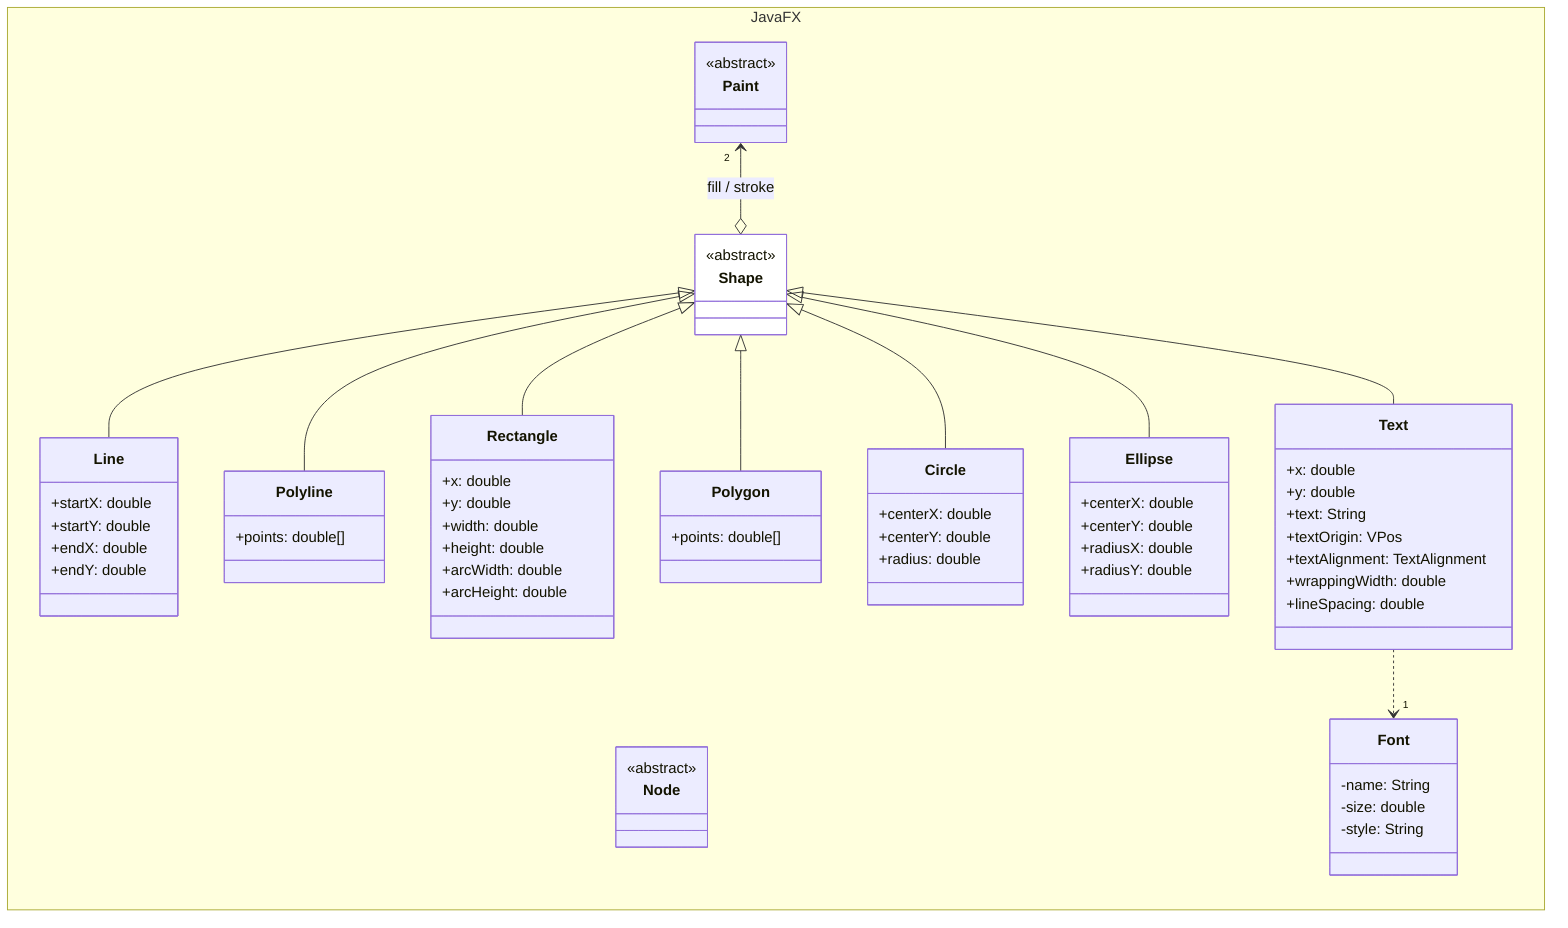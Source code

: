classDiagram

    direction LR

    namespace JavaFX {

        class Node {
            <<abstract>>
        }

        class Paint {
            <<abstract>>
        }

        class Shape {
            <<abstract>>
        }

        class Line {
            +startX: double
            +startY: double
            +endX: double
            +endY: double
        }

        class Polyline {
            +points: double[]
        }

        class Rectangle {
            +x: double
            +y: double
            +width: double
            +height: double
            +arcWidth: double
            +arcHeight: double
        }

        class Polygon {
            +points: double[]
        }

        class Circle {
            +centerX: double
            +centerY: double
            +radius: double
        }

        class Ellipse {
            +centerX: double
            +centerY: double
            +radiusX: double
            +radiusY: double
        }
        
        class Text {
            +x: double
            +y: double
            +text: String
            +textOrigin: VPos
            +textAlignment: TextAlignment
            +wrappingWidth: double
            +lineSpacing: double
        }

        class Font {
            -name: String
            -size: double
            -style: String
        }

    }

    Paint "2"<--o Shape: fill / stroke

    Shape <|-- Line
    Shape <|-- Polyline
    
    Shape <|-- Rectangle
    Shape <|-- Polygon
    
    Shape <|-- Circle
    Shape <|-- Ellipse

    Shape <|-- Text

    Text ..>"1" Font

    style Shape fill:white